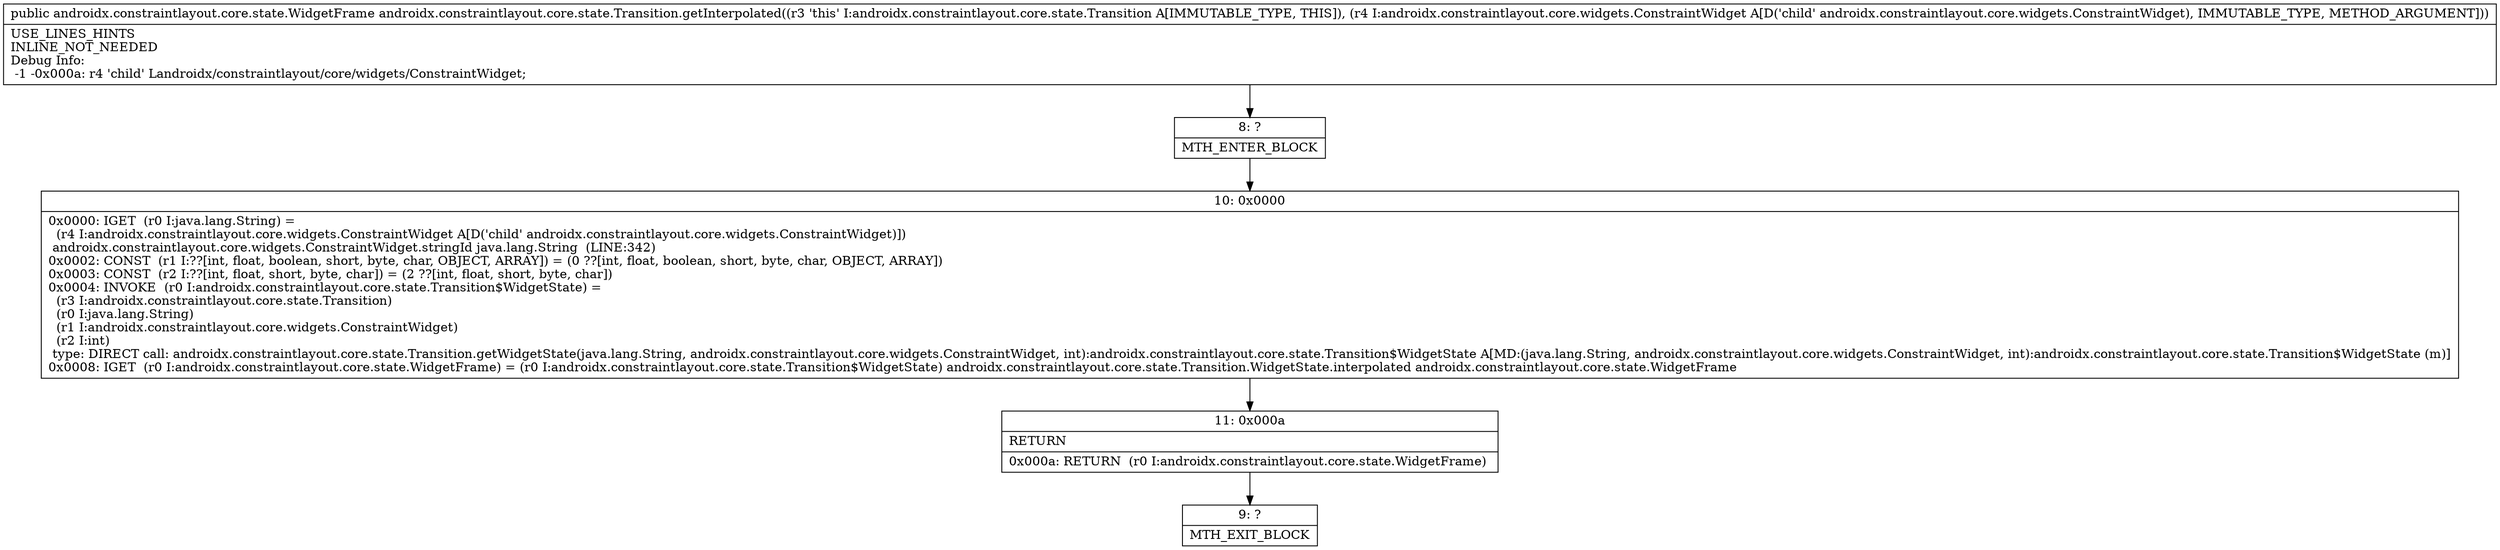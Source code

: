digraph "CFG forandroidx.constraintlayout.core.state.Transition.getInterpolated(Landroidx\/constraintlayout\/core\/widgets\/ConstraintWidget;)Landroidx\/constraintlayout\/core\/state\/WidgetFrame;" {
Node_8 [shape=record,label="{8\:\ ?|MTH_ENTER_BLOCK\l}"];
Node_10 [shape=record,label="{10\:\ 0x0000|0x0000: IGET  (r0 I:java.lang.String) = \l  (r4 I:androidx.constraintlayout.core.widgets.ConstraintWidget A[D('child' androidx.constraintlayout.core.widgets.ConstraintWidget)])\l androidx.constraintlayout.core.widgets.ConstraintWidget.stringId java.lang.String  (LINE:342)\l0x0002: CONST  (r1 I:??[int, float, boolean, short, byte, char, OBJECT, ARRAY]) = (0 ??[int, float, boolean, short, byte, char, OBJECT, ARRAY]) \l0x0003: CONST  (r2 I:??[int, float, short, byte, char]) = (2 ??[int, float, short, byte, char]) \l0x0004: INVOKE  (r0 I:androidx.constraintlayout.core.state.Transition$WidgetState) = \l  (r3 I:androidx.constraintlayout.core.state.Transition)\l  (r0 I:java.lang.String)\l  (r1 I:androidx.constraintlayout.core.widgets.ConstraintWidget)\l  (r2 I:int)\l type: DIRECT call: androidx.constraintlayout.core.state.Transition.getWidgetState(java.lang.String, androidx.constraintlayout.core.widgets.ConstraintWidget, int):androidx.constraintlayout.core.state.Transition$WidgetState A[MD:(java.lang.String, androidx.constraintlayout.core.widgets.ConstraintWidget, int):androidx.constraintlayout.core.state.Transition$WidgetState (m)]\l0x0008: IGET  (r0 I:androidx.constraintlayout.core.state.WidgetFrame) = (r0 I:androidx.constraintlayout.core.state.Transition$WidgetState) androidx.constraintlayout.core.state.Transition.WidgetState.interpolated androidx.constraintlayout.core.state.WidgetFrame \l}"];
Node_11 [shape=record,label="{11\:\ 0x000a|RETURN\l|0x000a: RETURN  (r0 I:androidx.constraintlayout.core.state.WidgetFrame) \l}"];
Node_9 [shape=record,label="{9\:\ ?|MTH_EXIT_BLOCK\l}"];
MethodNode[shape=record,label="{public androidx.constraintlayout.core.state.WidgetFrame androidx.constraintlayout.core.state.Transition.getInterpolated((r3 'this' I:androidx.constraintlayout.core.state.Transition A[IMMUTABLE_TYPE, THIS]), (r4 I:androidx.constraintlayout.core.widgets.ConstraintWidget A[D('child' androidx.constraintlayout.core.widgets.ConstraintWidget), IMMUTABLE_TYPE, METHOD_ARGUMENT]))  | USE_LINES_HINTS\lINLINE_NOT_NEEDED\lDebug Info:\l  \-1 \-0x000a: r4 'child' Landroidx\/constraintlayout\/core\/widgets\/ConstraintWidget;\l}"];
MethodNode -> Node_8;Node_8 -> Node_10;
Node_10 -> Node_11;
Node_11 -> Node_9;
}

